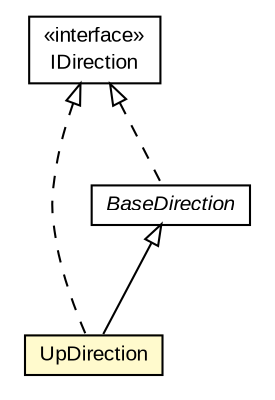 #!/usr/local/bin/dot
#
# Class diagram 
# Generated by UMLGraph version R5_6-24-gf6e263 (http://www.umlgraph.org/)
#

digraph G {
	edge [fontname="arial",fontsize=10,labelfontname="arial",labelfontsize=10];
	node [fontname="arial",fontsize=10,shape=plaintext];
	nodesep=0.25;
	ranksep=0.5;
	// com.id.droneapi.mock.direction.UpDirection
	c3069 [label=<<table title="com.id.droneapi.mock.direction.UpDirection" border="0" cellborder="1" cellspacing="0" cellpadding="2" port="p" bgcolor="lemonChiffon" href="./UpDirection.html">
		<tr><td><table border="0" cellspacing="0" cellpadding="1">
<tr><td align="center" balign="center"> UpDirection </td></tr>
		</table></td></tr>
		</table>>, URL="./UpDirection.html", fontname="arial", fontcolor="black", fontsize=10.0];
	// com.id.droneapi.mock.direction.IDirection
	c3072 [label=<<table title="com.id.droneapi.mock.direction.IDirection" border="0" cellborder="1" cellspacing="0" cellpadding="2" port="p" href="./IDirection.html">
		<tr><td><table border="0" cellspacing="0" cellpadding="1">
<tr><td align="center" balign="center"> &#171;interface&#187; </td></tr>
<tr><td align="center" balign="center"> IDirection </td></tr>
		</table></td></tr>
		</table>>, URL="./IDirection.html", fontname="arial", fontcolor="black", fontsize=10.0];
	// com.id.droneapi.mock.direction.BaseDirection
	c3075 [label=<<table title="com.id.droneapi.mock.direction.BaseDirection" border="0" cellborder="1" cellspacing="0" cellpadding="2" port="p" href="./BaseDirection.html">
		<tr><td><table border="0" cellspacing="0" cellpadding="1">
<tr><td align="center" balign="center"><font face="arial italic"> BaseDirection </font></td></tr>
		</table></td></tr>
		</table>>, URL="./BaseDirection.html", fontname="arial", fontcolor="black", fontsize=10.0];
	//com.id.droneapi.mock.direction.UpDirection extends com.id.droneapi.mock.direction.BaseDirection
	c3075:p -> c3069:p [dir=back,arrowtail=empty];
	//com.id.droneapi.mock.direction.UpDirection implements com.id.droneapi.mock.direction.IDirection
	c3072:p -> c3069:p [dir=back,arrowtail=empty,style=dashed];
	//com.id.droneapi.mock.direction.BaseDirection implements com.id.droneapi.mock.direction.IDirection
	c3072:p -> c3075:p [dir=back,arrowtail=empty,style=dashed];
}

